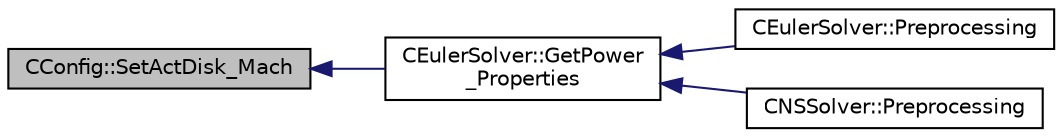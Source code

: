digraph "CConfig::SetActDisk_Mach"
{
  edge [fontname="Helvetica",fontsize="10",labelfontname="Helvetica",labelfontsize="10"];
  node [fontname="Helvetica",fontsize="10",shape=record];
  rankdir="LR";
  Node14024 [label="CConfig::SetActDisk_Mach",height=0.2,width=0.4,color="black", fillcolor="grey75", style="filled", fontcolor="black"];
  Node14024 -> Node14025 [dir="back",color="midnightblue",fontsize="10",style="solid",fontname="Helvetica"];
  Node14025 [label="CEulerSolver::GetPower\l_Properties",height=0.2,width=0.4,color="black", fillcolor="white", style="filled",URL="$class_c_euler_solver.html#ad8b538a82e5a7a7e3903ec29954b1d07",tooltip="Compute the Fan face Mach number. "];
  Node14025 -> Node14026 [dir="back",color="midnightblue",fontsize="10",style="solid",fontname="Helvetica"];
  Node14026 [label="CEulerSolver::Preprocessing",height=0.2,width=0.4,color="black", fillcolor="white", style="filled",URL="$class_c_euler_solver.html#a8b89e1bfce33284c2d8f5f00f82f3f3f",tooltip="Compute primitive variables and their gradients. "];
  Node14025 -> Node14027 [dir="back",color="midnightblue",fontsize="10",style="solid",fontname="Helvetica"];
  Node14027 [label="CNSSolver::Preprocessing",height=0.2,width=0.4,color="black", fillcolor="white", style="filled",URL="$class_c_n_s_solver.html#a028c83d18cf8520dff2f9628d8a04e4b",tooltip="Restart residual and compute gradients. "];
}
